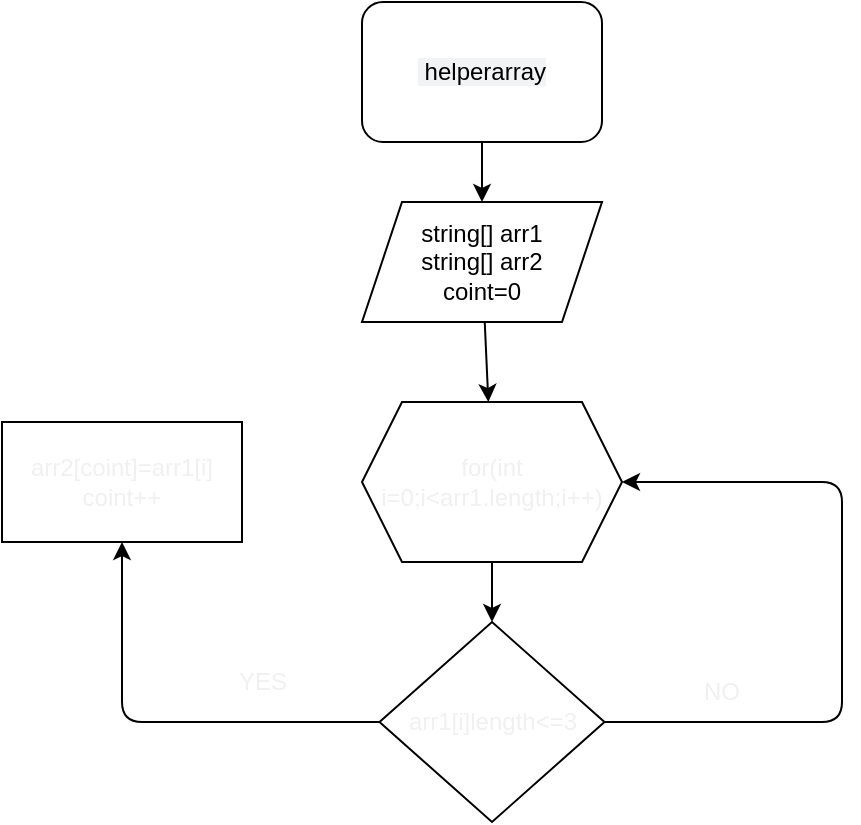 <mxfile>
    <diagram id="TWiIXcJ4_qT7vbUDVMnI" name="Страница 1">
        <mxGraphModel dx="724" dy="424" grid="1" gridSize="10" guides="1" tooltips="1" connect="1" arrows="1" fold="1" page="1" pageScale="1" pageWidth="827" pageHeight="1169" math="0" shadow="0">
            <root>
                <mxCell id="0"/>
                <mxCell id="1" parent="0"/>
                <mxCell id="8" style="edgeStyle=none;html=1;exitX=0.5;exitY=1;exitDx=0;exitDy=0;entryX=0.5;entryY=0;entryDx=0;entryDy=0;" edge="1" parent="1" source="2" target="6">
                    <mxGeometry relative="1" as="geometry"/>
                </mxCell>
                <mxCell id="2" value="&lt;font style=&quot;font-size: 12px&quot;&gt;&lt;span style=&quot;font-family: &amp;#34;arial&amp;#34; , &amp;#34;helvetica&amp;#34; , sans-serif ; background-color: rgba(7 , 28 , 71 , 0.05)&quot;&gt;&amp;nbsp;helper&lt;/span&gt;&lt;span style=&quot;font-family: &amp;#34;arial&amp;#34; , &amp;#34;helvetica&amp;#34; , sans-serif ; background-color: rgba(7 , 28 , 71 , 0.05)&quot;&gt;array&lt;/span&gt;&lt;/font&gt;" style="rounded=1;whiteSpace=wrap;html=1;" vertex="1" parent="1">
                    <mxGeometry x="320" y="10" width="120" height="70" as="geometry"/>
                </mxCell>
                <mxCell id="12" value="" style="edgeStyle=none;html=1;fontSize=12;fontColor=#F0F0F0;" edge="1" parent="1" source="6" target="11">
                    <mxGeometry relative="1" as="geometry"/>
                </mxCell>
                <mxCell id="6" value="string[] arr1&lt;br&gt;string[] arr2&lt;br&gt;coint=0" style="shape=parallelogram;perimeter=parallelogramPerimeter;whiteSpace=wrap;html=1;fixedSize=1;" vertex="1" parent="1">
                    <mxGeometry x="320" y="110" width="120" height="60" as="geometry"/>
                </mxCell>
                <mxCell id="14" value="" style="edgeStyle=none;html=1;fontSize=12;fontColor=#F0F0F0;" edge="1" parent="1" source="11" target="13">
                    <mxGeometry relative="1" as="geometry"/>
                </mxCell>
                <mxCell id="11" value="for(int i=0;i&amp;lt;arr1.length;i++)" style="shape=hexagon;perimeter=hexagonPerimeter2;whiteSpace=wrap;html=1;fixedSize=1;fontSize=12;fontColor=#F0F0F0;" vertex="1" parent="1">
                    <mxGeometry x="320" y="210" width="130" height="80" as="geometry"/>
                </mxCell>
                <mxCell id="16" style="edgeStyle=none;html=1;exitX=1;exitY=0.5;exitDx=0;exitDy=0;fontSize=12;fontColor=#F0F0F0;entryX=1;entryY=0.5;entryDx=0;entryDy=0;" edge="1" parent="1" source="13" target="11">
                    <mxGeometry relative="1" as="geometry">
                        <mxPoint x="560" y="230" as="targetPoint"/>
                        <Array as="points">
                            <mxPoint x="560" y="370"/>
                            <mxPoint x="560" y="250"/>
                        </Array>
                    </mxGeometry>
                </mxCell>
                <mxCell id="17" style="edgeStyle=none;html=1;exitX=0;exitY=0.5;exitDx=0;exitDy=0;fontSize=12;fontColor=#F0F0F0;" edge="1" parent="1" source="13">
                    <mxGeometry relative="1" as="geometry">
                        <mxPoint x="200" y="280" as="targetPoint"/>
                        <Array as="points">
                            <mxPoint x="200" y="370"/>
                        </Array>
                    </mxGeometry>
                </mxCell>
                <mxCell id="13" value="arr1[i]length&amp;lt;=3" style="rhombus;whiteSpace=wrap;html=1;fontSize=12;fontColor=#F0F0F0;" vertex="1" parent="1">
                    <mxGeometry x="328.75" y="320" width="112.5" height="100" as="geometry"/>
                </mxCell>
                <mxCell id="18" value="arr2[coint]=arr1[i]&lt;br&gt;coint++" style="rounded=0;whiteSpace=wrap;html=1;fontSize=12;fontColor=#F0F0F0;" vertex="1" parent="1">
                    <mxGeometry x="140" y="220" width="120" height="60" as="geometry"/>
                </mxCell>
                <mxCell id="19" value="NO" style="text;html=1;strokeColor=none;fillColor=none;align=center;verticalAlign=middle;whiteSpace=wrap;rounded=0;fontSize=12;fontColor=#F0F0F0;" vertex="1" parent="1">
                    <mxGeometry x="470" y="340" width="60" height="30" as="geometry"/>
                </mxCell>
                <mxCell id="20" value="YES" style="text;html=1;align=center;verticalAlign=middle;resizable=0;points=[];autosize=1;strokeColor=none;fillColor=none;fontSize=12;fontColor=#F0F0F0;" vertex="1" parent="1">
                    <mxGeometry x="250" y="340" width="40" height="20" as="geometry"/>
                </mxCell>
            </root>
        </mxGraphModel>
    </diagram>
</mxfile>